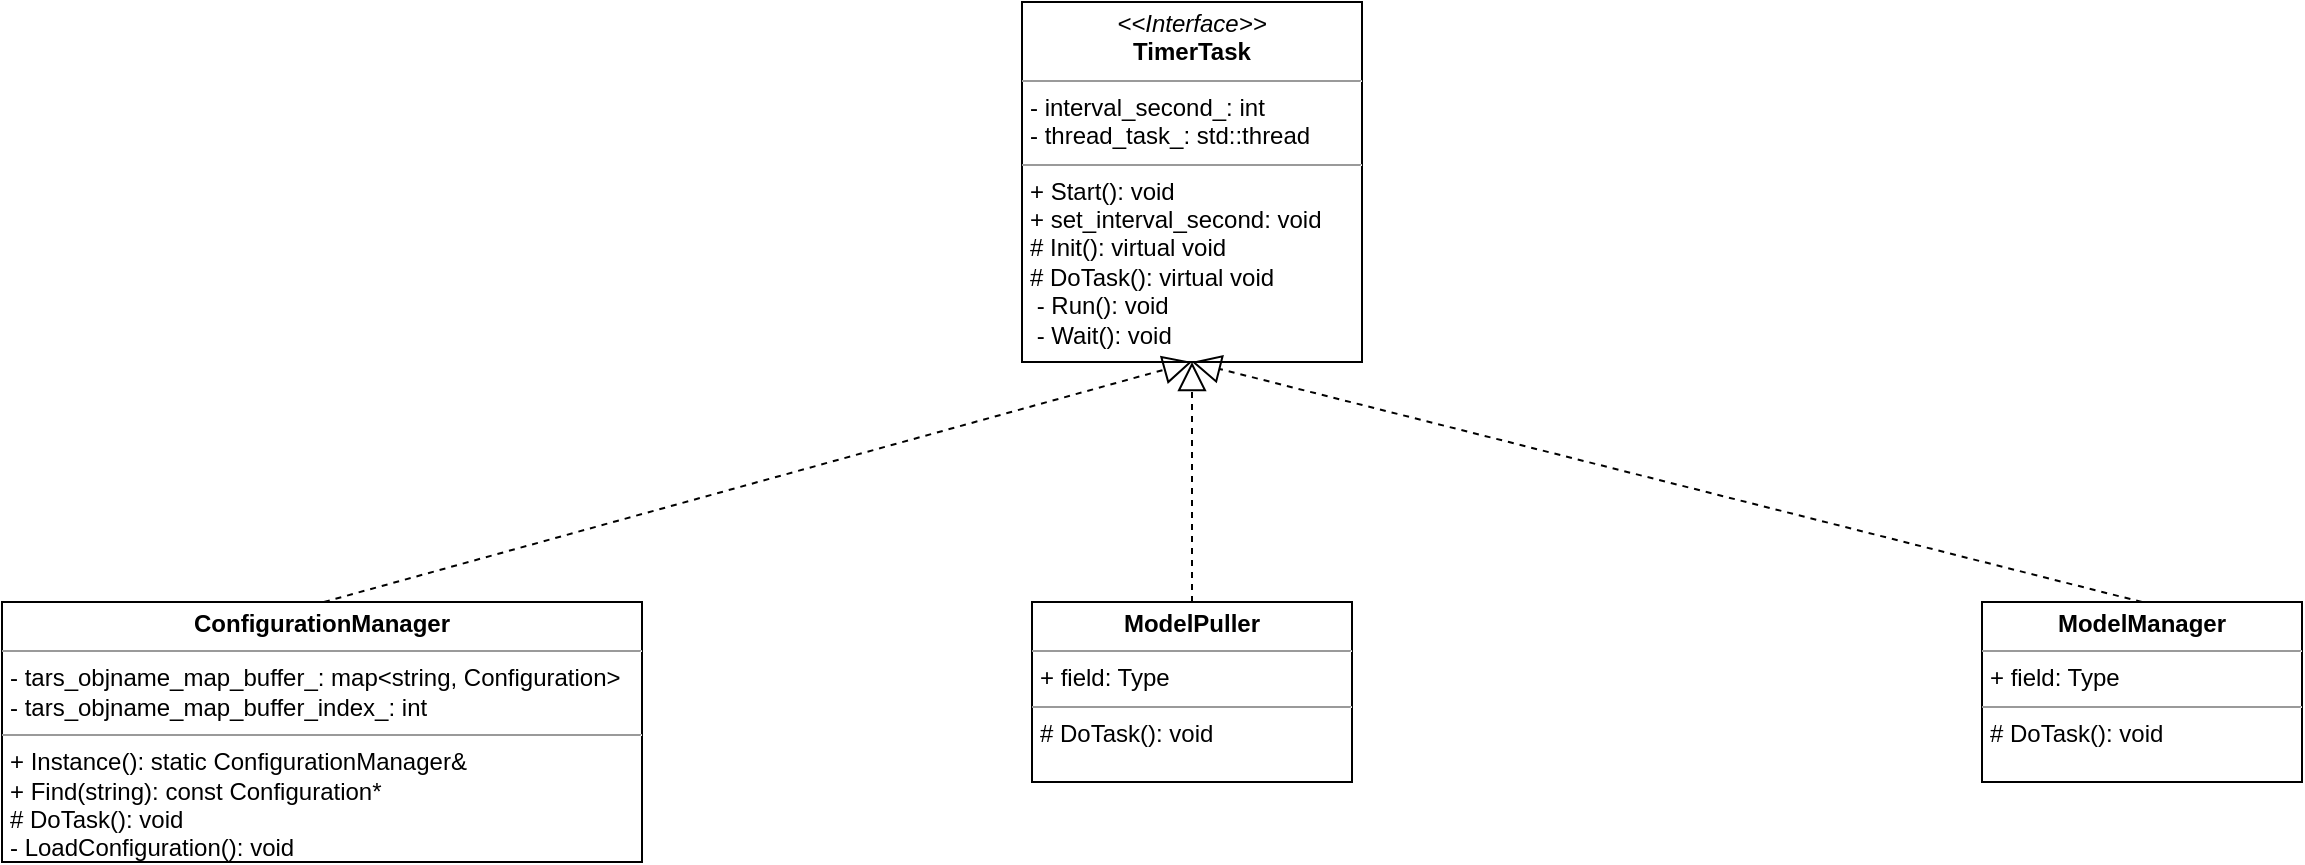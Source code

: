 <mxfile version="13.10.0" type="github">
  <diagram name="Page-1" id="b5b7bab2-c9e2-2cf4-8b2a-24fd1a2a6d21">
    <mxGraphModel dx="1422" dy="794" grid="1" gridSize="10" guides="1" tooltips="1" connect="1" arrows="1" fold="1" page="1" pageScale="1" pageWidth="3300" pageHeight="4681" background="#ffffff" math="0" shadow="0">
      <root>
        <mxCell id="0" />
        <mxCell id="1" parent="0" />
        <mxCell id="s8swP9sBm7dpm8E4qVYW-2" value="&lt;p style=&quot;margin: 0px ; margin-top: 4px ; text-align: center&quot;&gt;&lt;i&gt;&amp;lt;&amp;lt;Interface&amp;gt;&amp;gt;&lt;/i&gt;&lt;br&gt;&lt;b&gt;TimerTask&lt;/b&gt;&lt;/p&gt;&lt;hr size=&quot;1&quot;&gt;&lt;p style=&quot;margin: 0px ; margin-left: 4px&quot;&gt;- interval_second_: int&lt;br&gt;- thread_task_:&amp;nbsp;std::thread&lt;/p&gt;&lt;hr size=&quot;1&quot;&gt;&lt;p style=&quot;margin: 0px ; margin-left: 4px&quot;&gt;+ Start(): void&lt;/p&gt;&lt;p style=&quot;margin: 0px ; margin-left: 4px&quot;&gt;+ set_interval_second: void&lt;/p&gt;&lt;p style=&quot;margin: 0px ; margin-left: 4px&quot;&gt;# Init(): virtual void&lt;br&gt;# DoTask(): virtual void&lt;/p&gt;&lt;p style=&quot;margin: 0px ; margin-left: 4px&quot;&gt;&amp;nbsp;- Run(): void&lt;/p&gt;&lt;p style=&quot;margin: 0px ; margin-left: 4px&quot;&gt;&amp;nbsp;- Wait(): void&lt;/p&gt;" style="verticalAlign=top;align=left;overflow=fill;fontSize=12;fontFamily=Helvetica;html=1;" parent="1" vertex="1">
          <mxGeometry x="790" y="140" width="170" height="180" as="geometry" />
        </mxCell>
        <mxCell id="81HPEaTfGhqs-HCypct7-1" value="&lt;p style=&quot;margin: 0px ; margin-top: 4px ; text-align: center&quot;&gt;&lt;b&gt;ConfigurationManager&lt;/b&gt;&lt;/p&gt;&lt;hr size=&quot;1&quot;&gt;&lt;p style=&quot;margin: 0px ; margin-left: 4px&quot;&gt;- tars_objname_map_buffer_: map&amp;lt;string, Configuration&amp;gt;&lt;/p&gt;&lt;p style=&quot;margin: 0px ; margin-left: 4px&quot;&gt;- tars_objname_map_buffer_index_: int&lt;br&gt;&lt;/p&gt;&lt;hr size=&quot;1&quot;&gt;&lt;p style=&quot;margin: 0px ; margin-left: 4px&quot;&gt;&lt;span&gt;+ Instance(): static ConfigurationManager&amp;amp;&lt;/span&gt;&lt;br&gt;&lt;/p&gt;&lt;p style=&quot;margin: 0px ; margin-left: 4px&quot;&gt;+ Find(string): const Configuration*&lt;br&gt;&lt;/p&gt;&lt;p style=&quot;margin: 0px ; margin-left: 4px&quot;&gt;# DoTask(): void&lt;br&gt;&lt;/p&gt;&lt;p style=&quot;margin: 0px ; margin-left: 4px&quot;&gt;- LoadConfiguration(): void&lt;/p&gt;" style="verticalAlign=top;align=left;overflow=fill;fontSize=12;fontFamily=Helvetica;html=1;" vertex="1" parent="1">
          <mxGeometry x="280" y="440" width="320" height="130" as="geometry" />
        </mxCell>
        <mxCell id="81HPEaTfGhqs-HCypct7-7" value="&lt;p style=&quot;margin: 0px ; margin-top: 4px ; text-align: center&quot;&gt;&lt;b&gt;ModelPuller&lt;/b&gt;&lt;/p&gt;&lt;hr size=&quot;1&quot;&gt;&lt;p style=&quot;margin: 0px ; margin-left: 4px&quot;&gt;+ field: Type&lt;/p&gt;&lt;hr size=&quot;1&quot;&gt;&lt;p style=&quot;margin: 0px ; margin-left: 4px&quot;&gt;# DoTask(): void&lt;br&gt;&lt;/p&gt;" style="verticalAlign=top;align=left;overflow=fill;fontSize=12;fontFamily=Helvetica;html=1;" vertex="1" parent="1">
          <mxGeometry x="795" y="440" width="160" height="90" as="geometry" />
        </mxCell>
        <mxCell id="81HPEaTfGhqs-HCypct7-11" value="&lt;p style=&quot;margin: 0px ; margin-top: 4px ; text-align: center&quot;&gt;&lt;b&gt;ModelManager&lt;/b&gt;&lt;/p&gt;&lt;hr size=&quot;1&quot;&gt;&lt;p style=&quot;margin: 0px ; margin-left: 4px&quot;&gt;+ field: Type&lt;/p&gt;&lt;hr size=&quot;1&quot;&gt;&lt;p style=&quot;margin: 0px ; margin-left: 4px&quot;&gt;# DoTask(): void&lt;br&gt;&lt;/p&gt;" style="verticalAlign=top;align=left;overflow=fill;fontSize=12;fontFamily=Helvetica;html=1;" vertex="1" parent="1">
          <mxGeometry x="1270" y="440" width="160" height="90" as="geometry" />
        </mxCell>
        <mxCell id="81HPEaTfGhqs-HCypct7-12" value="" style="endArrow=block;dashed=1;endFill=0;endSize=12;html=1;exitX=0.503;exitY=0;exitDx=0;exitDy=0;exitPerimeter=0;entryX=0.5;entryY=1;entryDx=0;entryDy=0;" edge="1" parent="1" source="81HPEaTfGhqs-HCypct7-1" target="s8swP9sBm7dpm8E4qVYW-2">
          <mxGeometry width="160" relative="1" as="geometry">
            <mxPoint x="670" y="410" as="sourcePoint" />
            <mxPoint x="830" y="410" as="targetPoint" />
          </mxGeometry>
        </mxCell>
        <mxCell id="81HPEaTfGhqs-HCypct7-13" value="" style="endArrow=block;dashed=1;endFill=0;endSize=12;html=1;exitX=0.5;exitY=0;exitDx=0;exitDy=0;entryX=0.5;entryY=1;entryDx=0;entryDy=0;" edge="1" parent="1" source="81HPEaTfGhqs-HCypct7-7" target="s8swP9sBm7dpm8E4qVYW-2">
          <mxGeometry width="160" relative="1" as="geometry">
            <mxPoint x="680.48" y="450" as="sourcePoint" />
            <mxPoint x="885" y="330" as="targetPoint" />
          </mxGeometry>
        </mxCell>
        <mxCell id="81HPEaTfGhqs-HCypct7-14" value="" style="endArrow=block;dashed=1;endFill=0;endSize=12;html=1;exitX=0.5;exitY=0;exitDx=0;exitDy=0;entryX=0.5;entryY=1;entryDx=0;entryDy=0;" edge="1" parent="1" source="81HPEaTfGhqs-HCypct7-11" target="s8swP9sBm7dpm8E4qVYW-2">
          <mxGeometry width="160" relative="1" as="geometry">
            <mxPoint x="950" y="460" as="sourcePoint" />
            <mxPoint x="950" y="340" as="targetPoint" />
          </mxGeometry>
        </mxCell>
      </root>
    </mxGraphModel>
  </diagram>
</mxfile>
